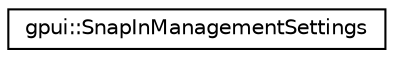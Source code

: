 digraph "Graphical Class Hierarchy"
{
 // LATEX_PDF_SIZE
  edge [fontname="Helvetica",fontsize="10",labelfontname="Helvetica",labelfontsize="10"];
  node [fontname="Helvetica",fontsize="10",shape=record];
  rankdir="LR";
  Node0 [label="gpui::SnapInManagementSettings",height=0.2,width=0.4,color="black", fillcolor="white", style="filled",URL="$classgpui_1_1_snap_in_management_settings.html",tooltip=" "];
}
